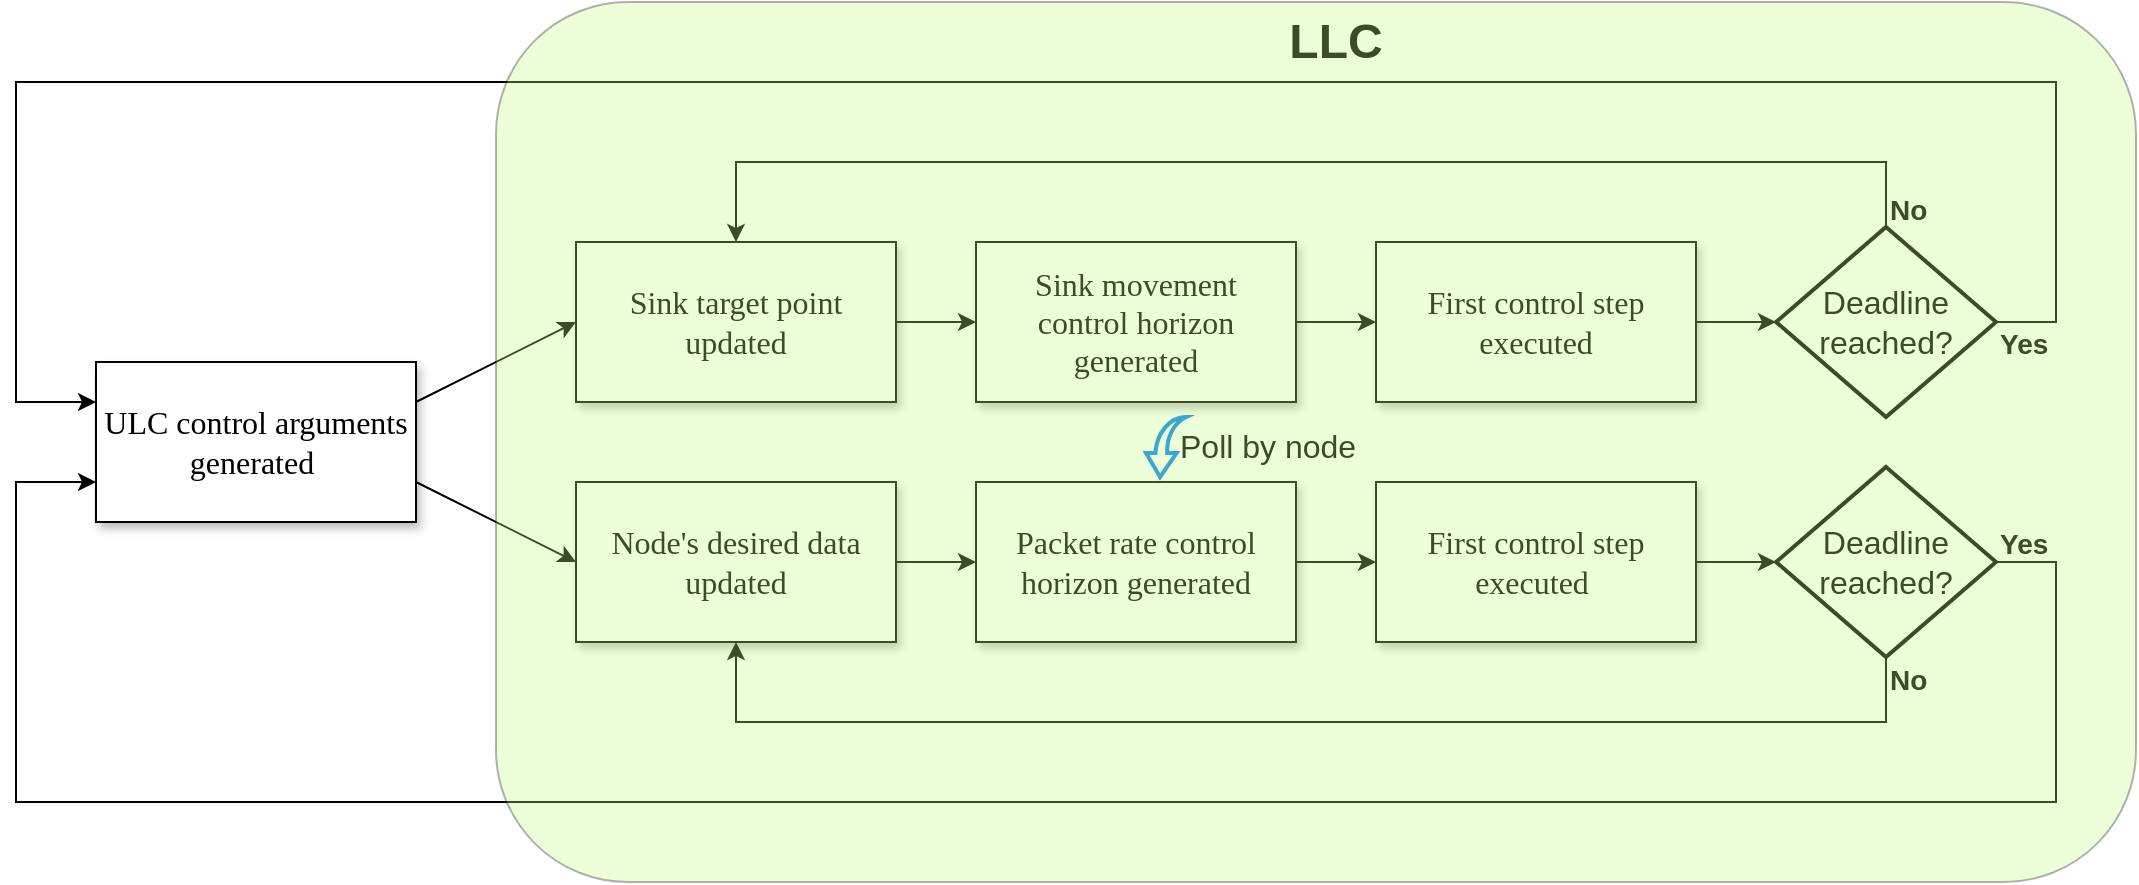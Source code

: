 <mxfile version="10.9.7" type="device"><diagram name="Page-1" id="edf60f1a-56cd-e834-aa8a-f176f3a09ee4"><mxGraphModel dx="2062" dy="1156" grid="1" gridSize="10" guides="1" tooltips="1" connect="1" arrows="1" fold="1" page="1" pageScale="1" pageWidth="1100" pageHeight="850" background="#ffffff" math="0" shadow="0"><root><mxCell id="0"/><mxCell id="1" parent="0"/><mxCell id="60e70716793133e9-11" value="Sink target point updated" style="whiteSpace=wrap;html=1;rounded=0;shadow=1;labelBackgroundColor=none;strokeColor=#000000;strokeWidth=1;fillColor=#ffffff;fontFamily=Verdana;fontSize=16;fontColor=#000000;align=center;spacing=6;" parent="1" vertex="1"><mxGeometry x="360" y="480" width="160" height="80" as="geometry"/></mxCell><mxCell id="60e70716793133e9-13" value="&lt;font size=&quot;3&quot;&gt;ULC control arguments generated&amp;nbsp;&lt;/font&gt;" style="whiteSpace=wrap;html=1;rounded=0;shadow=1;labelBackgroundColor=none;strokeColor=#000000;strokeWidth=1;fillColor=#ffffff;fontFamily=Verdana;fontSize=8;fontColor=#000000;align=center;" parent="1" vertex="1"><mxGeometry x="120" y="540" width="160" height="80" as="geometry"/></mxCell><mxCell id="627THWTL3j965TZ-x7dN-1" value="Node's desired data updated" style="whiteSpace=wrap;html=1;rounded=0;shadow=1;labelBackgroundColor=none;strokeColor=#000000;strokeWidth=1;fillColor=#ffffff;fontFamily=Verdana;fontSize=16;fontColor=#000000;align=center;spacing=6;" vertex="1" parent="1"><mxGeometry x="360" y="600" width="160" height="80" as="geometry"/></mxCell><mxCell id="627THWTL3j965TZ-x7dN-15" style="edgeStyle=orthogonalEdgeStyle;rounded=0;orthogonalLoop=1;jettySize=auto;html=1;" edge="1" parent="1" source="627THWTL3j965TZ-x7dN-2" target="627THWTL3j965TZ-x7dN-12"><mxGeometry relative="1" as="geometry"/></mxCell><mxCell id="627THWTL3j965TZ-x7dN-2" value="Packet rate control horizon generated" style="whiteSpace=wrap;html=1;rounded=0;shadow=1;labelBackgroundColor=none;strokeColor=#000000;strokeWidth=1;fillColor=#ffffff;fontFamily=Verdana;fontSize=16;fontColor=#000000;align=center;spacing=6;" vertex="1" parent="1"><mxGeometry x="560" y="600" width="160" height="80" as="geometry"/></mxCell><mxCell id="627THWTL3j965TZ-x7dN-14" style="edgeStyle=orthogonalEdgeStyle;rounded=0;orthogonalLoop=1;jettySize=auto;html=1;entryX=0;entryY=0.5;entryDx=0;entryDy=0;" edge="1" parent="1" source="627THWTL3j965TZ-x7dN-3" target="627THWTL3j965TZ-x7dN-11"><mxGeometry relative="1" as="geometry"/></mxCell><mxCell id="627THWTL3j965TZ-x7dN-3" value="Sink movement control horizon generated" style="whiteSpace=wrap;html=1;rounded=0;shadow=1;labelBackgroundColor=none;strokeColor=#000000;strokeWidth=1;fillColor=#ffffff;fontFamily=Verdana;fontSize=16;fontColor=#000000;align=center;spacing=6;" vertex="1" parent="1"><mxGeometry x="560" y="480" width="160" height="80" as="geometry"/></mxCell><mxCell id="627THWTL3j965TZ-x7dN-4" value="" style="endArrow=classic;html=1;exitX=1;exitY=0.75;exitDx=0;exitDy=0;entryX=0;entryY=0.5;entryDx=0;entryDy=0;" edge="1" parent="1" source="60e70716793133e9-13" target="627THWTL3j965TZ-x7dN-1"><mxGeometry width="50" height="50" relative="1" as="geometry"><mxPoint x="120" y="750" as="sourcePoint"/><mxPoint x="170" y="700" as="targetPoint"/></mxGeometry></mxCell><mxCell id="627THWTL3j965TZ-x7dN-5" value="" style="endArrow=classic;html=1;exitX=1;exitY=0.5;exitDx=0;exitDy=0;" edge="1" parent="1"><mxGeometry width="50" height="50" relative="1" as="geometry"><mxPoint x="520" y="640" as="sourcePoint"/><mxPoint x="560" y="640" as="targetPoint"/></mxGeometry></mxCell><mxCell id="627THWTL3j965TZ-x7dN-6" value="" style="endArrow=classic;html=1;exitX=1;exitY=0.5;exitDx=0;exitDy=0;" edge="1" parent="1"><mxGeometry width="50" height="50" relative="1" as="geometry"><mxPoint x="520" y="520" as="sourcePoint"/><mxPoint x="560" y="520" as="targetPoint"/></mxGeometry></mxCell><mxCell id="627THWTL3j965TZ-x7dN-10" value="" style="endArrow=classic;html=1;exitX=1;exitY=0.25;exitDx=0;exitDy=0;entryX=0;entryY=0.5;entryDx=0;entryDy=0;" edge="1" parent="1" source="60e70716793133e9-13" target="60e70716793133e9-11"><mxGeometry width="50" height="50" relative="1" as="geometry"><mxPoint x="300" y="480" as="sourcePoint"/><mxPoint x="380" y="540" as="targetPoint"/></mxGeometry></mxCell><mxCell id="627THWTL3j965TZ-x7dN-25" style="edgeStyle=orthogonalEdgeStyle;rounded=0;orthogonalLoop=1;jettySize=auto;html=1;entryX=0;entryY=0.5;entryDx=0;entryDy=0;entryPerimeter=0;" edge="1" parent="1" source="627THWTL3j965TZ-x7dN-11" target="627THWTL3j965TZ-x7dN-22"><mxGeometry relative="1" as="geometry"/></mxCell><mxCell id="627THWTL3j965TZ-x7dN-11" value="First control step executed" style="whiteSpace=wrap;html=1;rounded=0;shadow=1;labelBackgroundColor=none;strokeColor=#000000;strokeWidth=1;fillColor=#ffffff;fontFamily=Verdana;fontSize=16;fontColor=#000000;align=center;spacing=6;" vertex="1" parent="1"><mxGeometry x="760" y="480" width="160" height="80" as="geometry"/></mxCell><mxCell id="627THWTL3j965TZ-x7dN-40" style="edgeStyle=orthogonalEdgeStyle;rounded=0;orthogonalLoop=1;jettySize=auto;html=1;entryX=0;entryY=0.5;entryDx=0;entryDy=0;entryPerimeter=0;" edge="1" parent="1" source="627THWTL3j965TZ-x7dN-12" target="627THWTL3j965TZ-x7dN-39"><mxGeometry relative="1" as="geometry"/></mxCell><mxCell id="627THWTL3j965TZ-x7dN-12" value="First control step executed&amp;nbsp;" style="whiteSpace=wrap;html=1;rounded=0;shadow=1;labelBackgroundColor=none;strokeColor=#000000;strokeWidth=1;fillColor=#ffffff;fontFamily=Verdana;fontSize=16;fontColor=#000000;align=center;spacing=6;" vertex="1" parent="1"><mxGeometry x="760" y="600" width="160" height="80" as="geometry"/></mxCell><mxCell id="627THWTL3j965TZ-x7dN-17" value="&lt;font size=&quot;3&quot;&gt;Poll by node&lt;/font&gt;" style="text;html=1;resizable=0;points=[];autosize=1;align=left;verticalAlign=top;spacingTop=-4;" vertex="1" parent="1"><mxGeometry x="660" y="570" width="100" height="20" as="geometry"/></mxCell><mxCell id="627THWTL3j965TZ-x7dN-20" value="" style="html=1;verticalLabelPosition=bottom;align=center;labelBackgroundColor=#ffffff;verticalAlign=top;strokeWidth=2;strokeColor=#0080F0;fillColor=#ffffff;shadow=0;dashed=0;shape=mxgraph.ios7.icons.back;rotation=-90;" vertex="1" parent="1"><mxGeometry x="640" y="572.5" width="30" height="20" as="geometry"/></mxCell><mxCell id="627THWTL3j965TZ-x7dN-21" value="&lt;font style=&quot;font-size: 24px&quot;&gt;&lt;b&gt;LLC&lt;/b&gt;&lt;/font&gt;" style="text;html=1;strokeColor=none;fillColor=none;align=center;verticalAlign=middle;whiteSpace=wrap;rounded=0;" vertex="1" parent="1"><mxGeometry x="670" y="360" width="140" height="40" as="geometry"/></mxCell><mxCell id="627THWTL3j965TZ-x7dN-41" style="edgeStyle=orthogonalEdgeStyle;rounded=0;orthogonalLoop=1;jettySize=auto;html=1;exitX=1;exitY=0.5;exitDx=0;exitDy=0;exitPerimeter=0;entryX=0;entryY=0.25;entryDx=0;entryDy=0;" edge="1" parent="1" source="627THWTL3j965TZ-x7dN-22" target="60e70716793133e9-13"><mxGeometry relative="1" as="geometry"><mxPoint x="440" y="370" as="targetPoint"/><Array as="points"><mxPoint x="1100" y="520"/><mxPoint x="1100" y="400"/><mxPoint x="80" y="400"/><mxPoint x="80" y="560"/></Array></mxGeometry></mxCell><mxCell id="627THWTL3j965TZ-x7dN-22" value="&lt;font size=&quot;3&quot;&gt;Deadline reached?&lt;/font&gt;" style="strokeWidth=2;html=1;shape=mxgraph.flowchart.decision;whiteSpace=wrap;" vertex="1" parent="1"><mxGeometry x="960" y="472.5" width="110" height="95" as="geometry"/></mxCell><mxCell id="627THWTL3j965TZ-x7dN-28" style="edgeStyle=orthogonalEdgeStyle;rounded=0;orthogonalLoop=1;jettySize=auto;html=1;entryX=0.5;entryY=1;entryDx=0;entryDy=0;exitX=0.5;exitY=1;exitDx=0;exitDy=0;exitPerimeter=0;" edge="1" parent="1" source="627THWTL3j965TZ-x7dN-39" target="627THWTL3j965TZ-x7dN-1"><mxGeometry relative="1" as="geometry"><mxPoint x="440" y="720" as="targetPoint"/><mxPoint x="1000" y="680" as="sourcePoint"/><Array as="points"><mxPoint x="1015" y="720"/><mxPoint x="440" y="720"/></Array></mxGeometry></mxCell><mxCell id="627THWTL3j965TZ-x7dN-30" style="edgeStyle=orthogonalEdgeStyle;rounded=0;orthogonalLoop=1;jettySize=auto;html=1;entryX=0.5;entryY=0;entryDx=0;entryDy=0;exitX=0.5;exitY=0;exitDx=0;exitDy=0;exitPerimeter=0;" edge="1" parent="1" source="627THWTL3j965TZ-x7dN-22" target="60e70716793133e9-11"><mxGeometry relative="1" as="geometry"><mxPoint x="440" y="405" as="targetPoint"/><mxPoint x="1000" y="405" as="sourcePoint"/><Array as="points"><mxPoint x="1015" y="440"/><mxPoint x="440" y="440"/></Array></mxGeometry></mxCell><mxCell id="627THWTL3j965TZ-x7dN-33" value="" style="edgeStyle=orthogonalEdgeStyle;rounded=0;orthogonalLoop=1;jettySize=auto;html=1;entryX=0;entryY=0.75;entryDx=0;entryDy=0;" edge="1" parent="1" target="60e70716793133e9-13"><mxGeometry relative="1" as="geometry"><mxPoint x="1060" y="640" as="sourcePoint"/><mxPoint x="120" y="960" as="targetPoint"/><Array as="points"><mxPoint x="1100" y="640"/><mxPoint x="1100" y="760"/><mxPoint x="80" y="760"/><mxPoint x="80" y="600"/></Array></mxGeometry></mxCell><mxCell id="627THWTL3j965TZ-x7dN-34" value="&lt;font style=&quot;font-size: 14px&quot;&gt;&lt;b&gt;No&lt;/b&gt;&lt;/font&gt;" style="text;html=1;resizable=0;points=[];autosize=1;align=left;verticalAlign=top;spacingTop=-4;" vertex="1" parent="1"><mxGeometry x="1015" y="452.5" width="30" height="20" as="geometry"/></mxCell><mxCell id="627THWTL3j965TZ-x7dN-35" value="&lt;font style=&quot;font-size: 14px&quot;&gt;&lt;b&gt;No&lt;/b&gt;&lt;/font&gt;" style="text;html=1;resizable=0;points=[];autosize=1;align=left;verticalAlign=top;spacingTop=-4;" vertex="1" parent="1"><mxGeometry x="1015" y="687.5" width="30" height="20" as="geometry"/></mxCell><mxCell id="627THWTL3j965TZ-x7dN-36" value="&lt;font style=&quot;font-size: 14px&quot;&gt;&lt;b&gt;Yes&lt;/b&gt;&lt;/font&gt;" style="text;html=1;resizable=0;points=[];autosize=1;align=left;verticalAlign=top;spacingTop=-4;" vertex="1" parent="1"><mxGeometry x="1070" y="520" width="40" height="20" as="geometry"/></mxCell><mxCell id="627THWTL3j965TZ-x7dN-37" value="&lt;font style=&quot;font-size: 14px&quot;&gt;&lt;b&gt;Yes&lt;/b&gt;&lt;/font&gt;" style="text;html=1;resizable=0;points=[];autosize=1;align=left;verticalAlign=top;spacingTop=-4;" vertex="1" parent="1"><mxGeometry x="1070" y="620" width="40" height="20" as="geometry"/></mxCell><mxCell id="627THWTL3j965TZ-x7dN-39" value="&lt;font size=&quot;3&quot;&gt;Deadline reached?&lt;/font&gt;" style="strokeWidth=2;html=1;shape=mxgraph.flowchart.decision;whiteSpace=wrap;" vertex="1" parent="1"><mxGeometry x="960" y="592.5" width="110" height="95" as="geometry"/></mxCell><mxCell id="627THWTL3j965TZ-x7dN-42" value="" style="rounded=1;whiteSpace=wrap;html=1;fillColor=#BFFF80;opacity=30;" vertex="1" parent="1"><mxGeometry x="320" y="360" width="820" height="440" as="geometry"/></mxCell></root></mxGraphModel></diagram></mxfile>